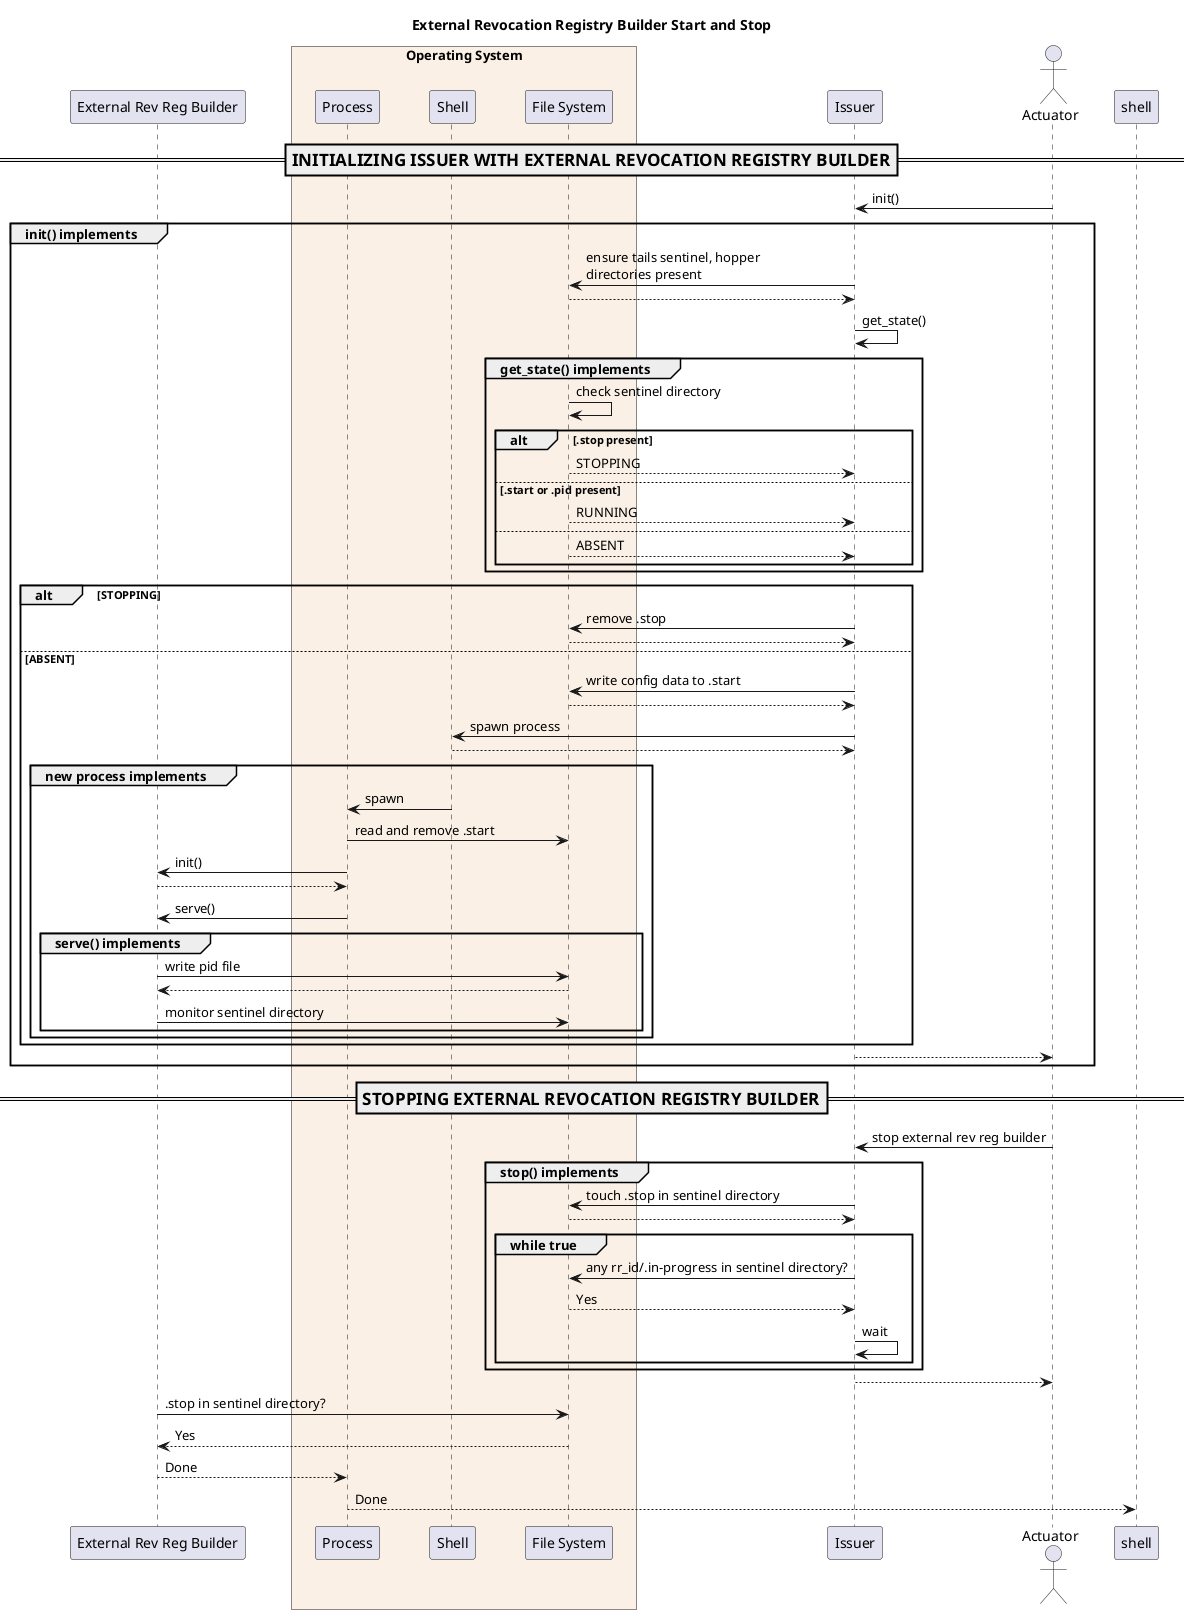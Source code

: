 @startuml
/'
Copyright 2017-2018 Government of Canada - Public Services and Procurement Canada - buyandsell.gc.ca

Licensed under the Apache License, Version 2.0 (the "License");
you may not use this file except in compliance with the License.
You may obtain a copy of the License at

http://www.apache.org/licenses/LICENSE-2.0

Unless required by applicable law or agreed to in writing, software
distributed under the License is distributed on an "AS IS" BASIS,
WITHOUT WARRANTIES OR CONDITIONS OF ANY KIND, either express or implied.
See the License for the specific language governing permissions and
limitations under the License.
'/

skinparam ParticipantPadding 20
skinparam BoxPadding 20

title External Revocation Registry Builder Start and Stop

participant "External Rev Reg Builder" as rrbx
box "Operating System" #Linen
    participant "Process" as proc
    participant "Shell" as bash
    participant "File System" as fs
endbox
participant "Issuer" as issuer

actor "Actuator" as ator

=== INITIALIZING ISSUER WITH EXTERNAL REVOCATION REGISTRY BUILDER ==

ator -> issuer: init()
group init() implements
    issuer -> fs: ensure tails sentinel, hopper\ndirectories present
    fs --> issuer:
    issuer -> issuer: get_state()
    group get_state() implements
        fs -> fs: check sentinel directory
        alt .stop present
            fs --> issuer: STOPPING
        else .start or .pid present
            fs --> issuer: RUNNING
        else
            fs --> issuer: ABSENT
        end
    end
    alt STOPPING
        issuer -> fs: remove .stop
        fs --> issuer:
    else ABSENT
        issuer -> fs: write config data to .start
        fs --> issuer:
        issuer -> bash: spawn process
        bash --> issuer:
        group new process implements
            bash -> proc: spawn
            proc -> fs: read and remove .start
            proc -> rrbx: init()
            rrbx --> proc:
            proc -> rrbx: serve()
            group serve() implements
                rrbx -> fs: write pid file
                fs --> rrbx:
                rrbx -> fs: monitor sentinel directory
            end
        end
    end
    
    issuer --> ator:
end

=== STOPPING EXTERNAL REVOCATION REGISTRY BUILDER ==
ator -> issuer: stop external rev reg builder
group stop() implements
    issuer -> fs: touch .stop in sentinel directory
    fs --> issuer:
    group while true
        issuer -> fs: any rr_id/.in-progress in sentinel directory?
        fs --> issuer: Yes
        issuer -> issuer: wait
    end
end
issuer --> ator:
rrbx -> fs: .stop in sentinel directory?
fs --> rrbx: Yes
rrbx --> proc: Done
proc --> shell: Done

@enduml
